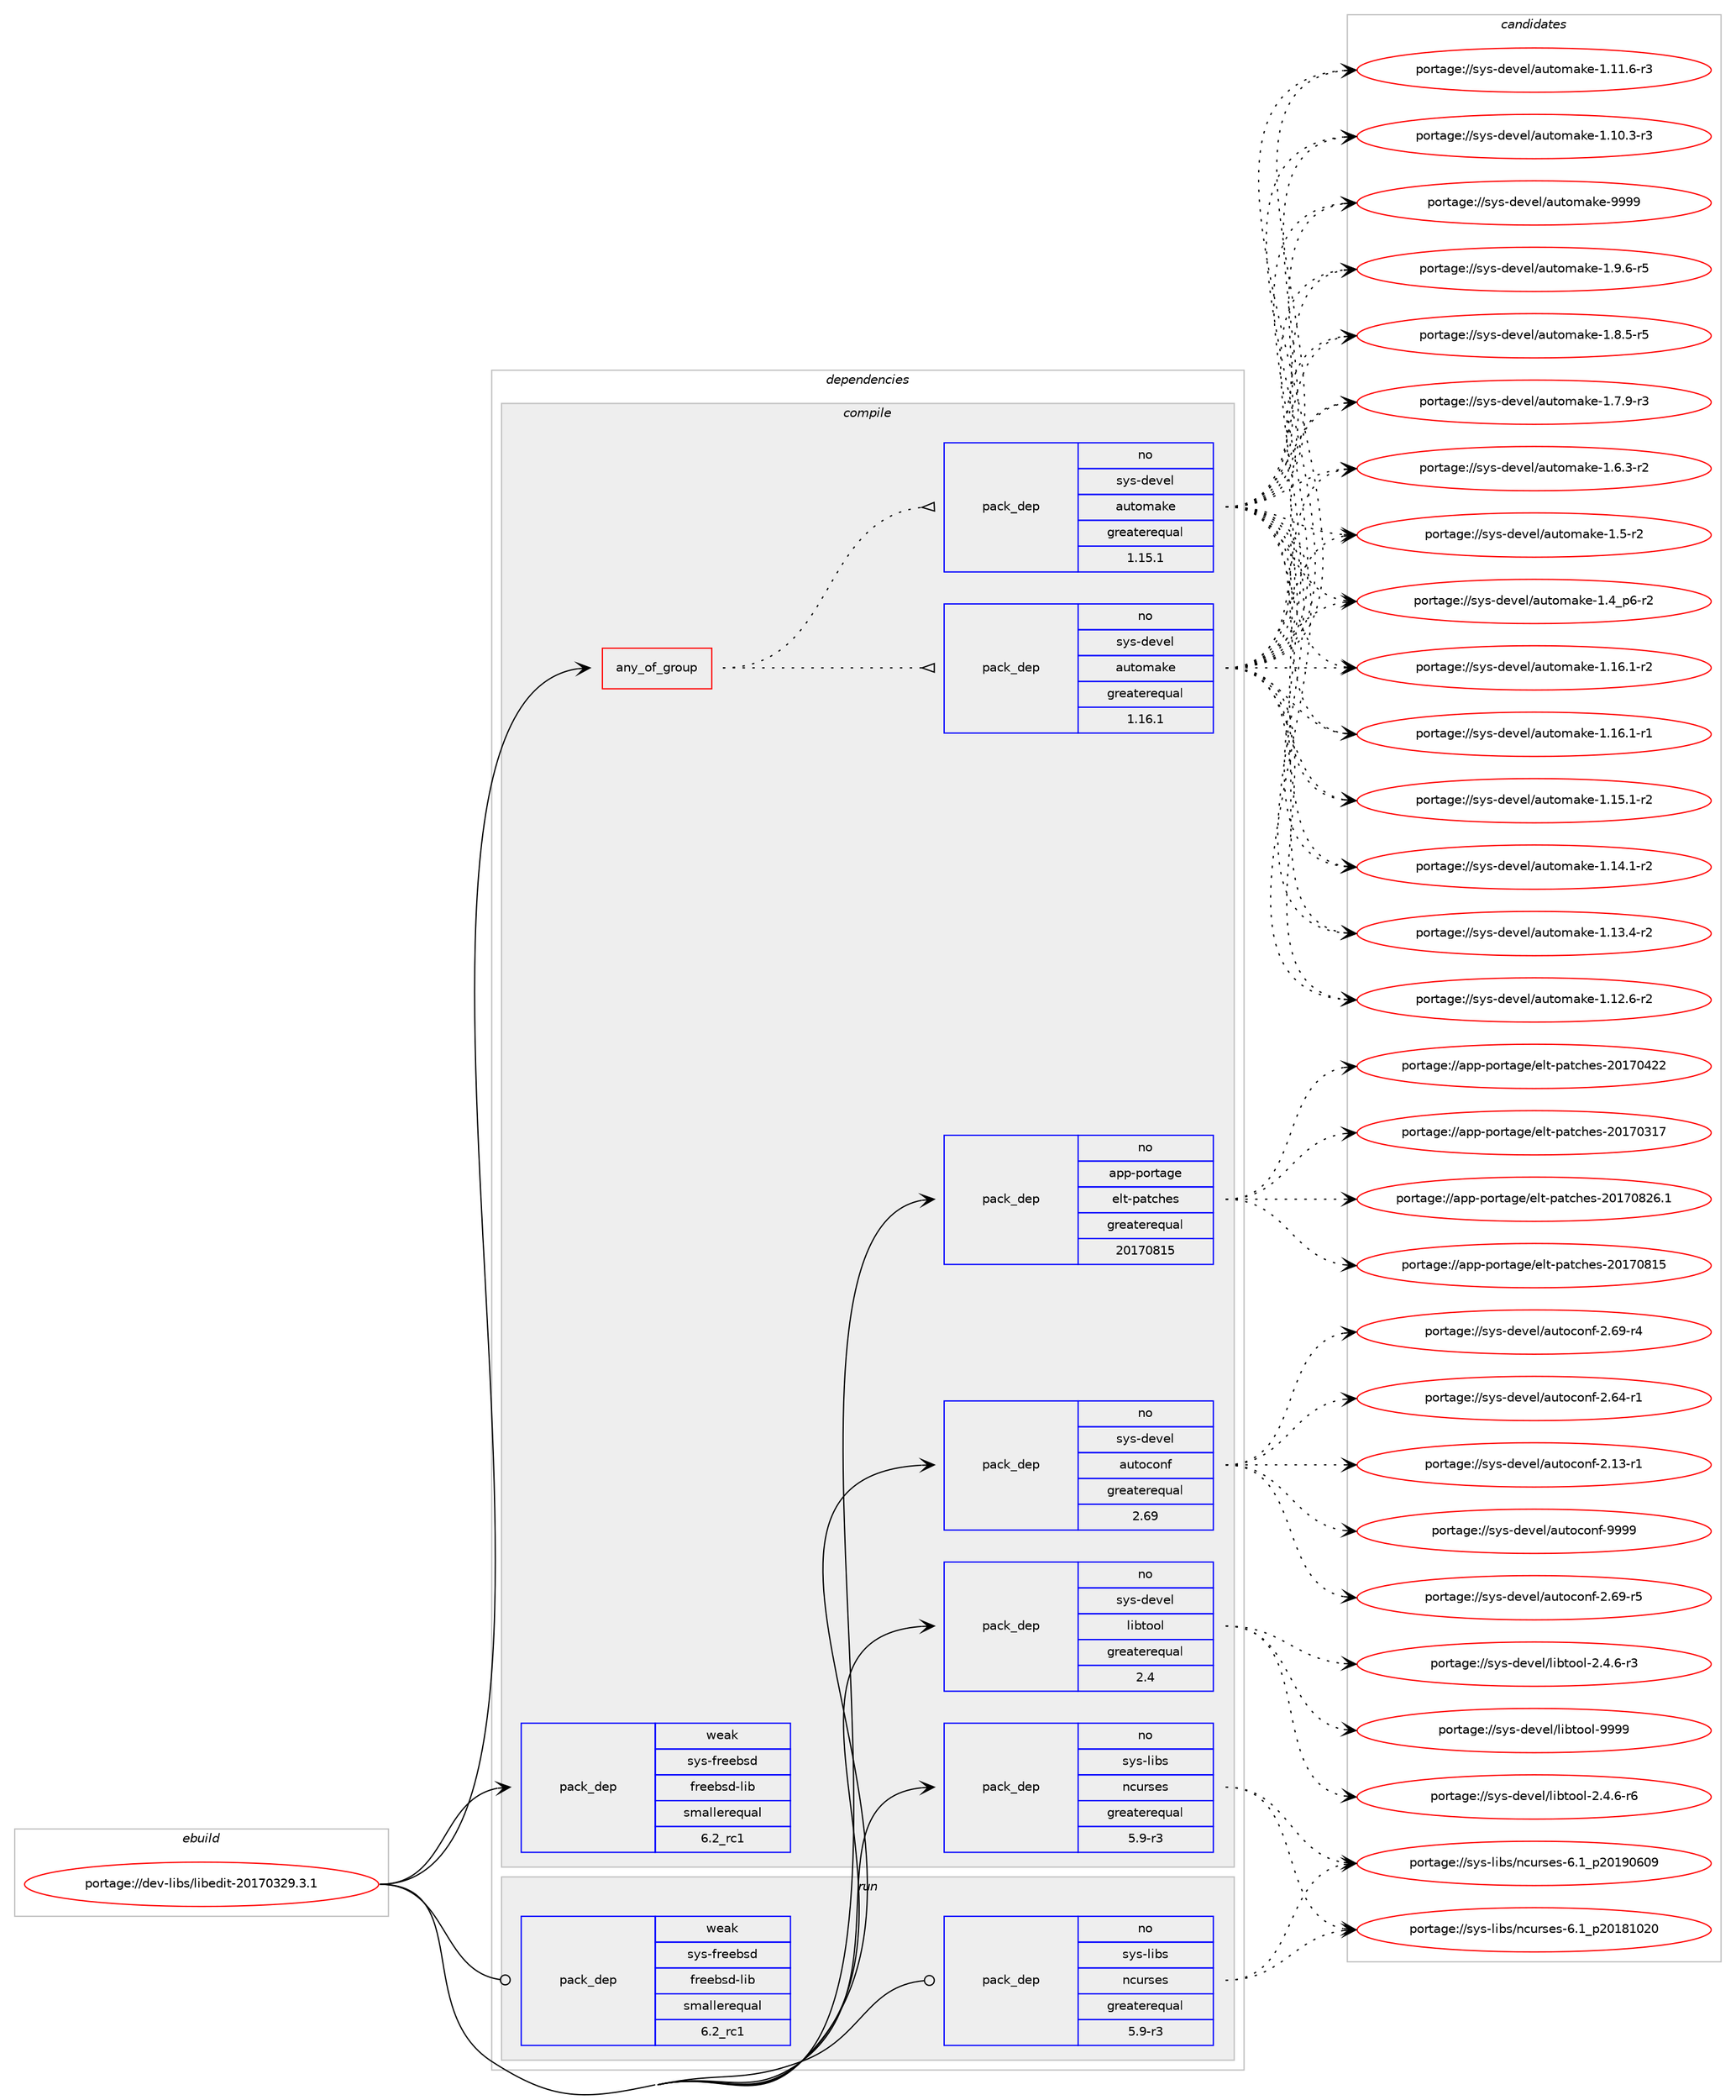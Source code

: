 digraph prolog {

# *************
# Graph options
# *************

newrank=true;
concentrate=true;
compound=true;
graph [rankdir=LR,fontname=Helvetica,fontsize=10,ranksep=1.5];#, ranksep=2.5, nodesep=0.2];
edge  [arrowhead=vee];
node  [fontname=Helvetica,fontsize=10];

# **********
# The ebuild
# **********

subgraph cluster_leftcol {
color=gray;
rank=same;
label=<<i>ebuild</i>>;
id [label="portage://dev-libs/libedit-20170329.3.1", color=red, width=4, href="../dev-libs/libedit-20170329.3.1.svg"];
}

# ****************
# The dependencies
# ****************

subgraph cluster_midcol {
color=gray;
label=<<i>dependencies</i>>;
subgraph cluster_compile {
fillcolor="#eeeeee";
style=filled;
label=<<i>compile</i>>;
subgraph any5047 {
dependency512873 [label=<<TABLE BORDER="0" CELLBORDER="1" CELLSPACING="0" CELLPADDING="4"><TR><TD CELLPADDING="10">any_of_group</TD></TR></TABLE>>, shape=none, color=red];subgraph pack382160 {
dependency512874 [label=<<TABLE BORDER="0" CELLBORDER="1" CELLSPACING="0" CELLPADDING="4" WIDTH="220"><TR><TD ROWSPAN="6" CELLPADDING="30">pack_dep</TD></TR><TR><TD WIDTH="110">no</TD></TR><TR><TD>sys-devel</TD></TR><TR><TD>automake</TD></TR><TR><TD>greaterequal</TD></TR><TR><TD>1.16.1</TD></TR></TABLE>>, shape=none, color=blue];
}
dependency512873:e -> dependency512874:w [weight=20,style="dotted",arrowhead="oinv"];
subgraph pack382161 {
dependency512875 [label=<<TABLE BORDER="0" CELLBORDER="1" CELLSPACING="0" CELLPADDING="4" WIDTH="220"><TR><TD ROWSPAN="6" CELLPADDING="30">pack_dep</TD></TR><TR><TD WIDTH="110">no</TD></TR><TR><TD>sys-devel</TD></TR><TR><TD>automake</TD></TR><TR><TD>greaterequal</TD></TR><TR><TD>1.15.1</TD></TR></TABLE>>, shape=none, color=blue];
}
dependency512873:e -> dependency512875:w [weight=20,style="dotted",arrowhead="oinv"];
}
id:e -> dependency512873:w [weight=20,style="solid",arrowhead="vee"];
subgraph pack382162 {
dependency512876 [label=<<TABLE BORDER="0" CELLBORDER="1" CELLSPACING="0" CELLPADDING="4" WIDTH="220"><TR><TD ROWSPAN="6" CELLPADDING="30">pack_dep</TD></TR><TR><TD WIDTH="110">no</TD></TR><TR><TD>app-portage</TD></TR><TR><TD>elt-patches</TD></TR><TR><TD>greaterequal</TD></TR><TR><TD>20170815</TD></TR></TABLE>>, shape=none, color=blue];
}
id:e -> dependency512876:w [weight=20,style="solid",arrowhead="vee"];
subgraph pack382163 {
dependency512877 [label=<<TABLE BORDER="0" CELLBORDER="1" CELLSPACING="0" CELLPADDING="4" WIDTH="220"><TR><TD ROWSPAN="6" CELLPADDING="30">pack_dep</TD></TR><TR><TD WIDTH="110">no</TD></TR><TR><TD>sys-devel</TD></TR><TR><TD>autoconf</TD></TR><TR><TD>greaterequal</TD></TR><TR><TD>2.69</TD></TR></TABLE>>, shape=none, color=blue];
}
id:e -> dependency512877:w [weight=20,style="solid",arrowhead="vee"];
subgraph pack382164 {
dependency512878 [label=<<TABLE BORDER="0" CELLBORDER="1" CELLSPACING="0" CELLPADDING="4" WIDTH="220"><TR><TD ROWSPAN="6" CELLPADDING="30">pack_dep</TD></TR><TR><TD WIDTH="110">no</TD></TR><TR><TD>sys-devel</TD></TR><TR><TD>libtool</TD></TR><TR><TD>greaterequal</TD></TR><TR><TD>2.4</TD></TR></TABLE>>, shape=none, color=blue];
}
id:e -> dependency512878:w [weight=20,style="solid",arrowhead="vee"];
subgraph pack382165 {
dependency512879 [label=<<TABLE BORDER="0" CELLBORDER="1" CELLSPACING="0" CELLPADDING="4" WIDTH="220"><TR><TD ROWSPAN="6" CELLPADDING="30">pack_dep</TD></TR><TR><TD WIDTH="110">no</TD></TR><TR><TD>sys-libs</TD></TR><TR><TD>ncurses</TD></TR><TR><TD>greaterequal</TD></TR><TR><TD>5.9-r3</TD></TR></TABLE>>, shape=none, color=blue];
}
id:e -> dependency512879:w [weight=20,style="solid",arrowhead="vee"];
subgraph pack382166 {
dependency512880 [label=<<TABLE BORDER="0" CELLBORDER="1" CELLSPACING="0" CELLPADDING="4" WIDTH="220"><TR><TD ROWSPAN="6" CELLPADDING="30">pack_dep</TD></TR><TR><TD WIDTH="110">weak</TD></TR><TR><TD>sys-freebsd</TD></TR><TR><TD>freebsd-lib</TD></TR><TR><TD>smallerequal</TD></TR><TR><TD>6.2_rc1</TD></TR></TABLE>>, shape=none, color=blue];
}
id:e -> dependency512880:w [weight=20,style="solid",arrowhead="vee"];
}
subgraph cluster_compileandrun {
fillcolor="#eeeeee";
style=filled;
label=<<i>compile and run</i>>;
}
subgraph cluster_run {
fillcolor="#eeeeee";
style=filled;
label=<<i>run</i>>;
subgraph pack382167 {
dependency512881 [label=<<TABLE BORDER="0" CELLBORDER="1" CELLSPACING="0" CELLPADDING="4" WIDTH="220"><TR><TD ROWSPAN="6" CELLPADDING="30">pack_dep</TD></TR><TR><TD WIDTH="110">no</TD></TR><TR><TD>sys-libs</TD></TR><TR><TD>ncurses</TD></TR><TR><TD>greaterequal</TD></TR><TR><TD>5.9-r3</TD></TR></TABLE>>, shape=none, color=blue];
}
id:e -> dependency512881:w [weight=20,style="solid",arrowhead="odot"];
subgraph pack382168 {
dependency512882 [label=<<TABLE BORDER="0" CELLBORDER="1" CELLSPACING="0" CELLPADDING="4" WIDTH="220"><TR><TD ROWSPAN="6" CELLPADDING="30">pack_dep</TD></TR><TR><TD WIDTH="110">weak</TD></TR><TR><TD>sys-freebsd</TD></TR><TR><TD>freebsd-lib</TD></TR><TR><TD>smallerequal</TD></TR><TR><TD>6.2_rc1</TD></TR></TABLE>>, shape=none, color=blue];
}
id:e -> dependency512882:w [weight=20,style="solid",arrowhead="odot"];
}
}

# **************
# The candidates
# **************

subgraph cluster_choices {
rank=same;
color=gray;
label=<<i>candidates</i>>;

subgraph choice382160 {
color=black;
nodesep=1;
choice115121115451001011181011084797117116111109971071014557575757 [label="portage://sys-devel/automake-9999", color=red, width=4,href="../sys-devel/automake-9999.svg"];
choice115121115451001011181011084797117116111109971071014549465746544511453 [label="portage://sys-devel/automake-1.9.6-r5", color=red, width=4,href="../sys-devel/automake-1.9.6-r5.svg"];
choice115121115451001011181011084797117116111109971071014549465646534511453 [label="portage://sys-devel/automake-1.8.5-r5", color=red, width=4,href="../sys-devel/automake-1.8.5-r5.svg"];
choice115121115451001011181011084797117116111109971071014549465546574511451 [label="portage://sys-devel/automake-1.7.9-r3", color=red, width=4,href="../sys-devel/automake-1.7.9-r3.svg"];
choice115121115451001011181011084797117116111109971071014549465446514511450 [label="portage://sys-devel/automake-1.6.3-r2", color=red, width=4,href="../sys-devel/automake-1.6.3-r2.svg"];
choice11512111545100101118101108479711711611110997107101454946534511450 [label="portage://sys-devel/automake-1.5-r2", color=red, width=4,href="../sys-devel/automake-1.5-r2.svg"];
choice115121115451001011181011084797117116111109971071014549465295112544511450 [label="portage://sys-devel/automake-1.4_p6-r2", color=red, width=4,href="../sys-devel/automake-1.4_p6-r2.svg"];
choice11512111545100101118101108479711711611110997107101454946495446494511450 [label="portage://sys-devel/automake-1.16.1-r2", color=red, width=4,href="../sys-devel/automake-1.16.1-r2.svg"];
choice11512111545100101118101108479711711611110997107101454946495446494511449 [label="portage://sys-devel/automake-1.16.1-r1", color=red, width=4,href="../sys-devel/automake-1.16.1-r1.svg"];
choice11512111545100101118101108479711711611110997107101454946495346494511450 [label="portage://sys-devel/automake-1.15.1-r2", color=red, width=4,href="../sys-devel/automake-1.15.1-r2.svg"];
choice11512111545100101118101108479711711611110997107101454946495246494511450 [label="portage://sys-devel/automake-1.14.1-r2", color=red, width=4,href="../sys-devel/automake-1.14.1-r2.svg"];
choice11512111545100101118101108479711711611110997107101454946495146524511450 [label="portage://sys-devel/automake-1.13.4-r2", color=red, width=4,href="../sys-devel/automake-1.13.4-r2.svg"];
choice11512111545100101118101108479711711611110997107101454946495046544511450 [label="portage://sys-devel/automake-1.12.6-r2", color=red, width=4,href="../sys-devel/automake-1.12.6-r2.svg"];
choice11512111545100101118101108479711711611110997107101454946494946544511451 [label="portage://sys-devel/automake-1.11.6-r3", color=red, width=4,href="../sys-devel/automake-1.11.6-r3.svg"];
choice11512111545100101118101108479711711611110997107101454946494846514511451 [label="portage://sys-devel/automake-1.10.3-r3", color=red, width=4,href="../sys-devel/automake-1.10.3-r3.svg"];
dependency512874:e -> choice115121115451001011181011084797117116111109971071014557575757:w [style=dotted,weight="100"];
dependency512874:e -> choice115121115451001011181011084797117116111109971071014549465746544511453:w [style=dotted,weight="100"];
dependency512874:e -> choice115121115451001011181011084797117116111109971071014549465646534511453:w [style=dotted,weight="100"];
dependency512874:e -> choice115121115451001011181011084797117116111109971071014549465546574511451:w [style=dotted,weight="100"];
dependency512874:e -> choice115121115451001011181011084797117116111109971071014549465446514511450:w [style=dotted,weight="100"];
dependency512874:e -> choice11512111545100101118101108479711711611110997107101454946534511450:w [style=dotted,weight="100"];
dependency512874:e -> choice115121115451001011181011084797117116111109971071014549465295112544511450:w [style=dotted,weight="100"];
dependency512874:e -> choice11512111545100101118101108479711711611110997107101454946495446494511450:w [style=dotted,weight="100"];
dependency512874:e -> choice11512111545100101118101108479711711611110997107101454946495446494511449:w [style=dotted,weight="100"];
dependency512874:e -> choice11512111545100101118101108479711711611110997107101454946495346494511450:w [style=dotted,weight="100"];
dependency512874:e -> choice11512111545100101118101108479711711611110997107101454946495246494511450:w [style=dotted,weight="100"];
dependency512874:e -> choice11512111545100101118101108479711711611110997107101454946495146524511450:w [style=dotted,weight="100"];
dependency512874:e -> choice11512111545100101118101108479711711611110997107101454946495046544511450:w [style=dotted,weight="100"];
dependency512874:e -> choice11512111545100101118101108479711711611110997107101454946494946544511451:w [style=dotted,weight="100"];
dependency512874:e -> choice11512111545100101118101108479711711611110997107101454946494846514511451:w [style=dotted,weight="100"];
}
subgraph choice382161 {
color=black;
nodesep=1;
choice115121115451001011181011084797117116111109971071014557575757 [label="portage://sys-devel/automake-9999", color=red, width=4,href="../sys-devel/automake-9999.svg"];
choice115121115451001011181011084797117116111109971071014549465746544511453 [label="portage://sys-devel/automake-1.9.6-r5", color=red, width=4,href="../sys-devel/automake-1.9.6-r5.svg"];
choice115121115451001011181011084797117116111109971071014549465646534511453 [label="portage://sys-devel/automake-1.8.5-r5", color=red, width=4,href="../sys-devel/automake-1.8.5-r5.svg"];
choice115121115451001011181011084797117116111109971071014549465546574511451 [label="portage://sys-devel/automake-1.7.9-r3", color=red, width=4,href="../sys-devel/automake-1.7.9-r3.svg"];
choice115121115451001011181011084797117116111109971071014549465446514511450 [label="portage://sys-devel/automake-1.6.3-r2", color=red, width=4,href="../sys-devel/automake-1.6.3-r2.svg"];
choice11512111545100101118101108479711711611110997107101454946534511450 [label="portage://sys-devel/automake-1.5-r2", color=red, width=4,href="../sys-devel/automake-1.5-r2.svg"];
choice115121115451001011181011084797117116111109971071014549465295112544511450 [label="portage://sys-devel/automake-1.4_p6-r2", color=red, width=4,href="../sys-devel/automake-1.4_p6-r2.svg"];
choice11512111545100101118101108479711711611110997107101454946495446494511450 [label="portage://sys-devel/automake-1.16.1-r2", color=red, width=4,href="../sys-devel/automake-1.16.1-r2.svg"];
choice11512111545100101118101108479711711611110997107101454946495446494511449 [label="portage://sys-devel/automake-1.16.1-r1", color=red, width=4,href="../sys-devel/automake-1.16.1-r1.svg"];
choice11512111545100101118101108479711711611110997107101454946495346494511450 [label="portage://sys-devel/automake-1.15.1-r2", color=red, width=4,href="../sys-devel/automake-1.15.1-r2.svg"];
choice11512111545100101118101108479711711611110997107101454946495246494511450 [label="portage://sys-devel/automake-1.14.1-r2", color=red, width=4,href="../sys-devel/automake-1.14.1-r2.svg"];
choice11512111545100101118101108479711711611110997107101454946495146524511450 [label="portage://sys-devel/automake-1.13.4-r2", color=red, width=4,href="../sys-devel/automake-1.13.4-r2.svg"];
choice11512111545100101118101108479711711611110997107101454946495046544511450 [label="portage://sys-devel/automake-1.12.6-r2", color=red, width=4,href="../sys-devel/automake-1.12.6-r2.svg"];
choice11512111545100101118101108479711711611110997107101454946494946544511451 [label="portage://sys-devel/automake-1.11.6-r3", color=red, width=4,href="../sys-devel/automake-1.11.6-r3.svg"];
choice11512111545100101118101108479711711611110997107101454946494846514511451 [label="portage://sys-devel/automake-1.10.3-r3", color=red, width=4,href="../sys-devel/automake-1.10.3-r3.svg"];
dependency512875:e -> choice115121115451001011181011084797117116111109971071014557575757:w [style=dotted,weight="100"];
dependency512875:e -> choice115121115451001011181011084797117116111109971071014549465746544511453:w [style=dotted,weight="100"];
dependency512875:e -> choice115121115451001011181011084797117116111109971071014549465646534511453:w [style=dotted,weight="100"];
dependency512875:e -> choice115121115451001011181011084797117116111109971071014549465546574511451:w [style=dotted,weight="100"];
dependency512875:e -> choice115121115451001011181011084797117116111109971071014549465446514511450:w [style=dotted,weight="100"];
dependency512875:e -> choice11512111545100101118101108479711711611110997107101454946534511450:w [style=dotted,weight="100"];
dependency512875:e -> choice115121115451001011181011084797117116111109971071014549465295112544511450:w [style=dotted,weight="100"];
dependency512875:e -> choice11512111545100101118101108479711711611110997107101454946495446494511450:w [style=dotted,weight="100"];
dependency512875:e -> choice11512111545100101118101108479711711611110997107101454946495446494511449:w [style=dotted,weight="100"];
dependency512875:e -> choice11512111545100101118101108479711711611110997107101454946495346494511450:w [style=dotted,weight="100"];
dependency512875:e -> choice11512111545100101118101108479711711611110997107101454946495246494511450:w [style=dotted,weight="100"];
dependency512875:e -> choice11512111545100101118101108479711711611110997107101454946495146524511450:w [style=dotted,weight="100"];
dependency512875:e -> choice11512111545100101118101108479711711611110997107101454946495046544511450:w [style=dotted,weight="100"];
dependency512875:e -> choice11512111545100101118101108479711711611110997107101454946494946544511451:w [style=dotted,weight="100"];
dependency512875:e -> choice11512111545100101118101108479711711611110997107101454946494846514511451:w [style=dotted,weight="100"];
}
subgraph choice382162 {
color=black;
nodesep=1;
choice971121124511211111411697103101471011081164511297116991041011154550484955485650544649 [label="portage://app-portage/elt-patches-20170826.1", color=red, width=4,href="../app-portage/elt-patches-20170826.1.svg"];
choice97112112451121111141169710310147101108116451129711699104101115455048495548564953 [label="portage://app-portage/elt-patches-20170815", color=red, width=4,href="../app-portage/elt-patches-20170815.svg"];
choice97112112451121111141169710310147101108116451129711699104101115455048495548525050 [label="portage://app-portage/elt-patches-20170422", color=red, width=4,href="../app-portage/elt-patches-20170422.svg"];
choice97112112451121111141169710310147101108116451129711699104101115455048495548514955 [label="portage://app-portage/elt-patches-20170317", color=red, width=4,href="../app-portage/elt-patches-20170317.svg"];
dependency512876:e -> choice971121124511211111411697103101471011081164511297116991041011154550484955485650544649:w [style=dotted,weight="100"];
dependency512876:e -> choice97112112451121111141169710310147101108116451129711699104101115455048495548564953:w [style=dotted,weight="100"];
dependency512876:e -> choice97112112451121111141169710310147101108116451129711699104101115455048495548525050:w [style=dotted,weight="100"];
dependency512876:e -> choice97112112451121111141169710310147101108116451129711699104101115455048495548514955:w [style=dotted,weight="100"];
}
subgraph choice382163 {
color=black;
nodesep=1;
choice115121115451001011181011084797117116111991111101024557575757 [label="portage://sys-devel/autoconf-9999", color=red, width=4,href="../sys-devel/autoconf-9999.svg"];
choice1151211154510010111810110847971171161119911111010245504654574511453 [label="portage://sys-devel/autoconf-2.69-r5", color=red, width=4,href="../sys-devel/autoconf-2.69-r5.svg"];
choice1151211154510010111810110847971171161119911111010245504654574511452 [label="portage://sys-devel/autoconf-2.69-r4", color=red, width=4,href="../sys-devel/autoconf-2.69-r4.svg"];
choice1151211154510010111810110847971171161119911111010245504654524511449 [label="portage://sys-devel/autoconf-2.64-r1", color=red, width=4,href="../sys-devel/autoconf-2.64-r1.svg"];
choice1151211154510010111810110847971171161119911111010245504649514511449 [label="portage://sys-devel/autoconf-2.13-r1", color=red, width=4,href="../sys-devel/autoconf-2.13-r1.svg"];
dependency512877:e -> choice115121115451001011181011084797117116111991111101024557575757:w [style=dotted,weight="100"];
dependency512877:e -> choice1151211154510010111810110847971171161119911111010245504654574511453:w [style=dotted,weight="100"];
dependency512877:e -> choice1151211154510010111810110847971171161119911111010245504654574511452:w [style=dotted,weight="100"];
dependency512877:e -> choice1151211154510010111810110847971171161119911111010245504654524511449:w [style=dotted,weight="100"];
dependency512877:e -> choice1151211154510010111810110847971171161119911111010245504649514511449:w [style=dotted,weight="100"];
}
subgraph choice382164 {
color=black;
nodesep=1;
choice1151211154510010111810110847108105981161111111084557575757 [label="portage://sys-devel/libtool-9999", color=red, width=4,href="../sys-devel/libtool-9999.svg"];
choice1151211154510010111810110847108105981161111111084550465246544511454 [label="portage://sys-devel/libtool-2.4.6-r6", color=red, width=4,href="../sys-devel/libtool-2.4.6-r6.svg"];
choice1151211154510010111810110847108105981161111111084550465246544511451 [label="portage://sys-devel/libtool-2.4.6-r3", color=red, width=4,href="../sys-devel/libtool-2.4.6-r3.svg"];
dependency512878:e -> choice1151211154510010111810110847108105981161111111084557575757:w [style=dotted,weight="100"];
dependency512878:e -> choice1151211154510010111810110847108105981161111111084550465246544511454:w [style=dotted,weight="100"];
dependency512878:e -> choice1151211154510010111810110847108105981161111111084550465246544511451:w [style=dotted,weight="100"];
}
subgraph choice382165 {
color=black;
nodesep=1;
choice1151211154510810598115471109911711411510111545544649951125048495748544857 [label="portage://sys-libs/ncurses-6.1_p20190609", color=red, width=4,href="../sys-libs/ncurses-6.1_p20190609.svg"];
choice1151211154510810598115471109911711411510111545544649951125048495649485048 [label="portage://sys-libs/ncurses-6.1_p20181020", color=red, width=4,href="../sys-libs/ncurses-6.1_p20181020.svg"];
dependency512879:e -> choice1151211154510810598115471109911711411510111545544649951125048495748544857:w [style=dotted,weight="100"];
dependency512879:e -> choice1151211154510810598115471109911711411510111545544649951125048495649485048:w [style=dotted,weight="100"];
}
subgraph choice382166 {
color=black;
nodesep=1;
}
subgraph choice382167 {
color=black;
nodesep=1;
choice1151211154510810598115471109911711411510111545544649951125048495748544857 [label="portage://sys-libs/ncurses-6.1_p20190609", color=red, width=4,href="../sys-libs/ncurses-6.1_p20190609.svg"];
choice1151211154510810598115471109911711411510111545544649951125048495649485048 [label="portage://sys-libs/ncurses-6.1_p20181020", color=red, width=4,href="../sys-libs/ncurses-6.1_p20181020.svg"];
dependency512881:e -> choice1151211154510810598115471109911711411510111545544649951125048495748544857:w [style=dotted,weight="100"];
dependency512881:e -> choice1151211154510810598115471109911711411510111545544649951125048495649485048:w [style=dotted,weight="100"];
}
subgraph choice382168 {
color=black;
nodesep=1;
}
}

}
